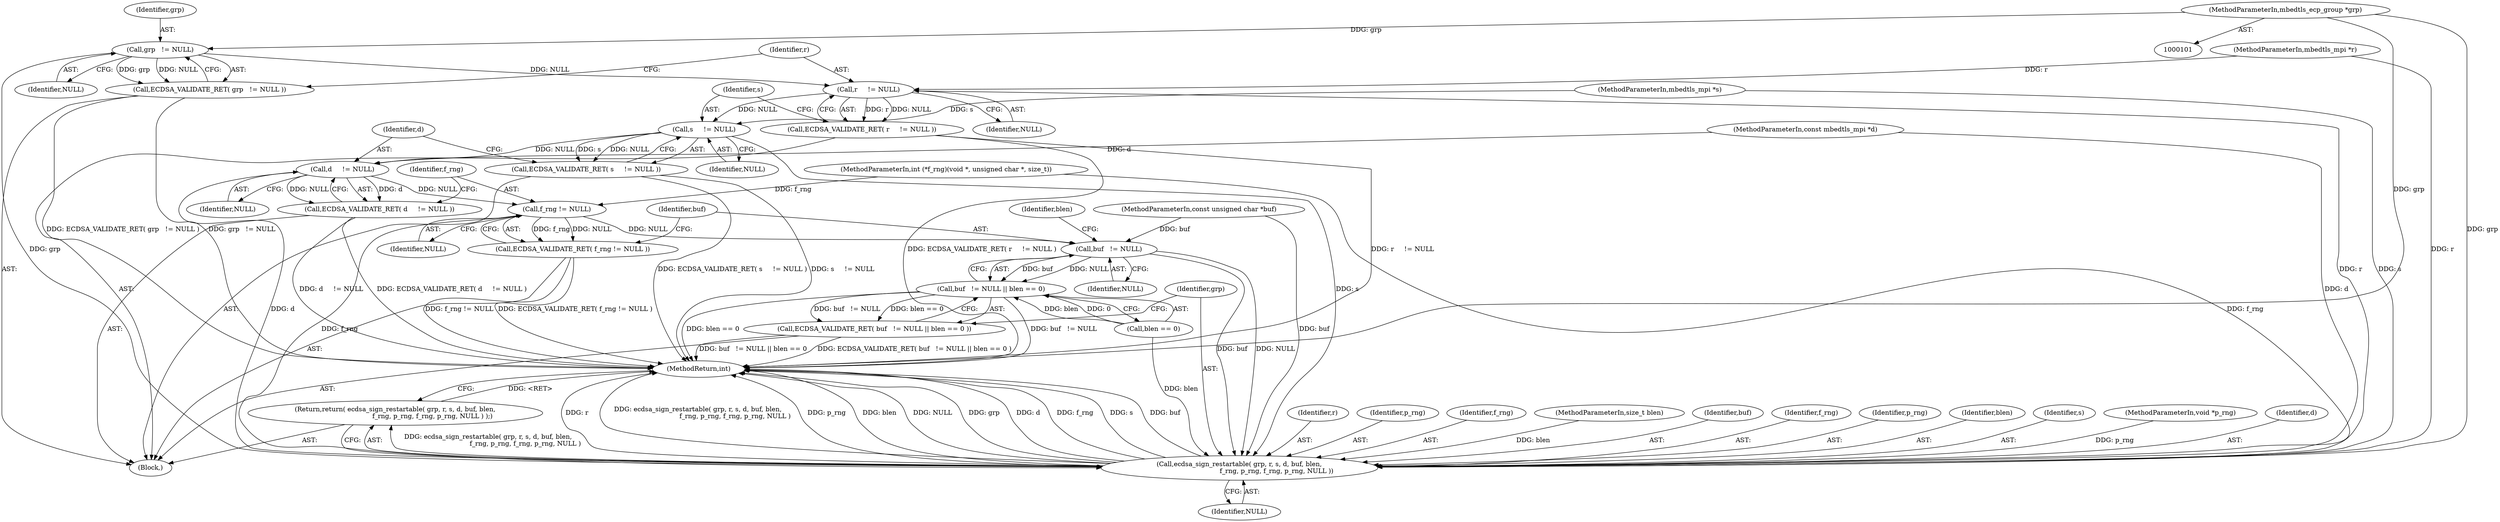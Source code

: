 digraph "0_mbedtls_33f66ba6fd234114aa37f0209dac031bb2870a9b_1@pointer" {
"1000102" [label="(MethodParameterIn,mbedtls_ecp_group *grp)"];
"1000112" [label="(Call,grp   != NULL)"];
"1000111" [label="(Call,ECDSA_VALIDATE_RET( grp   != NULL ))"];
"1000116" [label="(Call,r     != NULL)"];
"1000115" [label="(Call,ECDSA_VALIDATE_RET( r     != NULL ))"];
"1000120" [label="(Call,s     != NULL)"];
"1000119" [label="(Call,ECDSA_VALIDATE_RET( s     != NULL ))"];
"1000124" [label="(Call,d     != NULL)"];
"1000123" [label="(Call,ECDSA_VALIDATE_RET( d     != NULL ))"];
"1000128" [label="(Call,f_rng != NULL)"];
"1000127" [label="(Call,ECDSA_VALIDATE_RET( f_rng != NULL ))"];
"1000133" [label="(Call,buf   != NULL)"];
"1000132" [label="(Call,buf   != NULL || blen == 0)"];
"1000131" [label="(Call,ECDSA_VALIDATE_RET( buf   != NULL || blen == 0 ))"];
"1000140" [label="(Call,ecdsa_sign_restartable( grp, r, s, d, buf, blen,\n                                    f_rng, p_rng, f_rng, p_rng, NULL ))"];
"1000139" [label="(Return,return( ecdsa_sign_restartable( grp, r, s, d, buf, blen,\n                                    f_rng, p_rng, f_rng, p_rng, NULL ) );)"];
"1000141" [label="(Identifier,grp)"];
"1000117" [label="(Identifier,r)"];
"1000119" [label="(Call,ECDSA_VALIDATE_RET( s     != NULL ))"];
"1000142" [label="(Identifier,r)"];
"1000105" [label="(MethodParameterIn,const mbedtls_mpi *d)"];
"1000140" [label="(Call,ecdsa_sign_restartable( grp, r, s, d, buf, blen,\n                                    f_rng, p_rng, f_rng, p_rng, NULL ))"];
"1000110" [label="(Block,)"];
"1000103" [label="(MethodParameterIn,mbedtls_mpi *r)"];
"1000108" [label="(MethodParameterIn,int (*f_rng)(void *, unsigned char *, size_t))"];
"1000115" [label="(Call,ECDSA_VALIDATE_RET( r     != NULL ))"];
"1000123" [label="(Call,ECDSA_VALIDATE_RET( d     != NULL ))"];
"1000118" [label="(Identifier,NULL)"];
"1000136" [label="(Call,blen == 0)"];
"1000129" [label="(Identifier,f_rng)"];
"1000135" [label="(Identifier,NULL)"];
"1000150" [label="(Identifier,p_rng)"];
"1000113" [label="(Identifier,grp)"];
"1000151" [label="(Identifier,NULL)"];
"1000147" [label="(Identifier,f_rng)"];
"1000111" [label="(Call,ECDSA_VALIDATE_RET( grp   != NULL ))"];
"1000106" [label="(MethodParameterIn,const unsigned char *buf)"];
"1000112" [label="(Call,grp   != NULL)"];
"1000131" [label="(Call,ECDSA_VALIDATE_RET( buf   != NULL || blen == 0 ))"];
"1000133" [label="(Call,buf   != NULL)"];
"1000107" [label="(MethodParameterIn,size_t blen)"];
"1000134" [label="(Identifier,buf)"];
"1000145" [label="(Identifier,buf)"];
"1000149" [label="(Identifier,f_rng)"];
"1000122" [label="(Identifier,NULL)"];
"1000104" [label="(MethodParameterIn,mbedtls_mpi *s)"];
"1000128" [label="(Call,f_rng != NULL)"];
"1000152" [label="(MethodReturn,int)"];
"1000126" [label="(Identifier,NULL)"];
"1000102" [label="(MethodParameterIn,mbedtls_ecp_group *grp)"];
"1000125" [label="(Identifier,d)"];
"1000132" [label="(Call,buf   != NULL || blen == 0)"];
"1000116" [label="(Call,r     != NULL)"];
"1000139" [label="(Return,return( ecdsa_sign_restartable( grp, r, s, d, buf, blen,\n                                    f_rng, p_rng, f_rng, p_rng, NULL ) );)"];
"1000120" [label="(Call,s     != NULL)"];
"1000137" [label="(Identifier,blen)"];
"1000127" [label="(Call,ECDSA_VALIDATE_RET( f_rng != NULL ))"];
"1000148" [label="(Identifier,p_rng)"];
"1000114" [label="(Identifier,NULL)"];
"1000146" [label="(Identifier,blen)"];
"1000130" [label="(Identifier,NULL)"];
"1000143" [label="(Identifier,s)"];
"1000121" [label="(Identifier,s)"];
"1000109" [label="(MethodParameterIn,void *p_rng)"];
"1000124" [label="(Call,d     != NULL)"];
"1000144" [label="(Identifier,d)"];
"1000102" -> "1000101"  [label="AST: "];
"1000102" -> "1000152"  [label="DDG: grp"];
"1000102" -> "1000112"  [label="DDG: grp"];
"1000102" -> "1000140"  [label="DDG: grp"];
"1000112" -> "1000111"  [label="AST: "];
"1000112" -> "1000114"  [label="CFG: "];
"1000113" -> "1000112"  [label="AST: "];
"1000114" -> "1000112"  [label="AST: "];
"1000111" -> "1000112"  [label="CFG: "];
"1000112" -> "1000111"  [label="DDG: grp"];
"1000112" -> "1000111"  [label="DDG: NULL"];
"1000112" -> "1000116"  [label="DDG: NULL"];
"1000112" -> "1000140"  [label="DDG: grp"];
"1000111" -> "1000110"  [label="AST: "];
"1000117" -> "1000111"  [label="CFG: "];
"1000111" -> "1000152"  [label="DDG: grp   != NULL"];
"1000111" -> "1000152"  [label="DDG: ECDSA_VALIDATE_RET( grp   != NULL )"];
"1000116" -> "1000115"  [label="AST: "];
"1000116" -> "1000118"  [label="CFG: "];
"1000117" -> "1000116"  [label="AST: "];
"1000118" -> "1000116"  [label="AST: "];
"1000115" -> "1000116"  [label="CFG: "];
"1000116" -> "1000115"  [label="DDG: r"];
"1000116" -> "1000115"  [label="DDG: NULL"];
"1000103" -> "1000116"  [label="DDG: r"];
"1000116" -> "1000120"  [label="DDG: NULL"];
"1000116" -> "1000140"  [label="DDG: r"];
"1000115" -> "1000110"  [label="AST: "];
"1000121" -> "1000115"  [label="CFG: "];
"1000115" -> "1000152"  [label="DDG: ECDSA_VALIDATE_RET( r     != NULL )"];
"1000115" -> "1000152"  [label="DDG: r     != NULL"];
"1000120" -> "1000119"  [label="AST: "];
"1000120" -> "1000122"  [label="CFG: "];
"1000121" -> "1000120"  [label="AST: "];
"1000122" -> "1000120"  [label="AST: "];
"1000119" -> "1000120"  [label="CFG: "];
"1000120" -> "1000119"  [label="DDG: s"];
"1000120" -> "1000119"  [label="DDG: NULL"];
"1000104" -> "1000120"  [label="DDG: s"];
"1000120" -> "1000124"  [label="DDG: NULL"];
"1000120" -> "1000140"  [label="DDG: s"];
"1000119" -> "1000110"  [label="AST: "];
"1000125" -> "1000119"  [label="CFG: "];
"1000119" -> "1000152"  [label="DDG: s     != NULL"];
"1000119" -> "1000152"  [label="DDG: ECDSA_VALIDATE_RET( s     != NULL )"];
"1000124" -> "1000123"  [label="AST: "];
"1000124" -> "1000126"  [label="CFG: "];
"1000125" -> "1000124"  [label="AST: "];
"1000126" -> "1000124"  [label="AST: "];
"1000123" -> "1000124"  [label="CFG: "];
"1000124" -> "1000123"  [label="DDG: d"];
"1000124" -> "1000123"  [label="DDG: NULL"];
"1000105" -> "1000124"  [label="DDG: d"];
"1000124" -> "1000128"  [label="DDG: NULL"];
"1000124" -> "1000140"  [label="DDG: d"];
"1000123" -> "1000110"  [label="AST: "];
"1000129" -> "1000123"  [label="CFG: "];
"1000123" -> "1000152"  [label="DDG: ECDSA_VALIDATE_RET( d     != NULL )"];
"1000123" -> "1000152"  [label="DDG: d     != NULL"];
"1000128" -> "1000127"  [label="AST: "];
"1000128" -> "1000130"  [label="CFG: "];
"1000129" -> "1000128"  [label="AST: "];
"1000130" -> "1000128"  [label="AST: "];
"1000127" -> "1000128"  [label="CFG: "];
"1000128" -> "1000127"  [label="DDG: f_rng"];
"1000128" -> "1000127"  [label="DDG: NULL"];
"1000108" -> "1000128"  [label="DDG: f_rng"];
"1000128" -> "1000133"  [label="DDG: NULL"];
"1000128" -> "1000140"  [label="DDG: f_rng"];
"1000127" -> "1000110"  [label="AST: "];
"1000134" -> "1000127"  [label="CFG: "];
"1000127" -> "1000152"  [label="DDG: ECDSA_VALIDATE_RET( f_rng != NULL )"];
"1000127" -> "1000152"  [label="DDG: f_rng != NULL"];
"1000133" -> "1000132"  [label="AST: "];
"1000133" -> "1000135"  [label="CFG: "];
"1000134" -> "1000133"  [label="AST: "];
"1000135" -> "1000133"  [label="AST: "];
"1000137" -> "1000133"  [label="CFG: "];
"1000132" -> "1000133"  [label="CFG: "];
"1000133" -> "1000132"  [label="DDG: buf"];
"1000133" -> "1000132"  [label="DDG: NULL"];
"1000106" -> "1000133"  [label="DDG: buf"];
"1000133" -> "1000140"  [label="DDG: buf"];
"1000133" -> "1000140"  [label="DDG: NULL"];
"1000132" -> "1000131"  [label="AST: "];
"1000132" -> "1000136"  [label="CFG: "];
"1000136" -> "1000132"  [label="AST: "];
"1000131" -> "1000132"  [label="CFG: "];
"1000132" -> "1000152"  [label="DDG: buf   != NULL"];
"1000132" -> "1000152"  [label="DDG: blen == 0"];
"1000132" -> "1000131"  [label="DDG: buf   != NULL"];
"1000132" -> "1000131"  [label="DDG: blen == 0"];
"1000136" -> "1000132"  [label="DDG: blen"];
"1000136" -> "1000132"  [label="DDG: 0"];
"1000131" -> "1000110"  [label="AST: "];
"1000141" -> "1000131"  [label="CFG: "];
"1000131" -> "1000152"  [label="DDG: buf   != NULL || blen == 0"];
"1000131" -> "1000152"  [label="DDG: ECDSA_VALIDATE_RET( buf   != NULL || blen == 0 )"];
"1000140" -> "1000139"  [label="AST: "];
"1000140" -> "1000151"  [label="CFG: "];
"1000141" -> "1000140"  [label="AST: "];
"1000142" -> "1000140"  [label="AST: "];
"1000143" -> "1000140"  [label="AST: "];
"1000144" -> "1000140"  [label="AST: "];
"1000145" -> "1000140"  [label="AST: "];
"1000146" -> "1000140"  [label="AST: "];
"1000147" -> "1000140"  [label="AST: "];
"1000148" -> "1000140"  [label="AST: "];
"1000149" -> "1000140"  [label="AST: "];
"1000150" -> "1000140"  [label="AST: "];
"1000151" -> "1000140"  [label="AST: "];
"1000139" -> "1000140"  [label="CFG: "];
"1000140" -> "1000152"  [label="DDG: r"];
"1000140" -> "1000152"  [label="DDG: ecdsa_sign_restartable( grp, r, s, d, buf, blen,\n                                    f_rng, p_rng, f_rng, p_rng, NULL )"];
"1000140" -> "1000152"  [label="DDG: p_rng"];
"1000140" -> "1000152"  [label="DDG: blen"];
"1000140" -> "1000152"  [label="DDG: NULL"];
"1000140" -> "1000152"  [label="DDG: grp"];
"1000140" -> "1000152"  [label="DDG: d"];
"1000140" -> "1000152"  [label="DDG: f_rng"];
"1000140" -> "1000152"  [label="DDG: s"];
"1000140" -> "1000152"  [label="DDG: buf"];
"1000140" -> "1000139"  [label="DDG: ecdsa_sign_restartable( grp, r, s, d, buf, blen,\n                                    f_rng, p_rng, f_rng, p_rng, NULL )"];
"1000103" -> "1000140"  [label="DDG: r"];
"1000104" -> "1000140"  [label="DDG: s"];
"1000105" -> "1000140"  [label="DDG: d"];
"1000106" -> "1000140"  [label="DDG: buf"];
"1000136" -> "1000140"  [label="DDG: blen"];
"1000107" -> "1000140"  [label="DDG: blen"];
"1000108" -> "1000140"  [label="DDG: f_rng"];
"1000109" -> "1000140"  [label="DDG: p_rng"];
"1000139" -> "1000110"  [label="AST: "];
"1000152" -> "1000139"  [label="CFG: "];
"1000139" -> "1000152"  [label="DDG: <RET>"];
}
